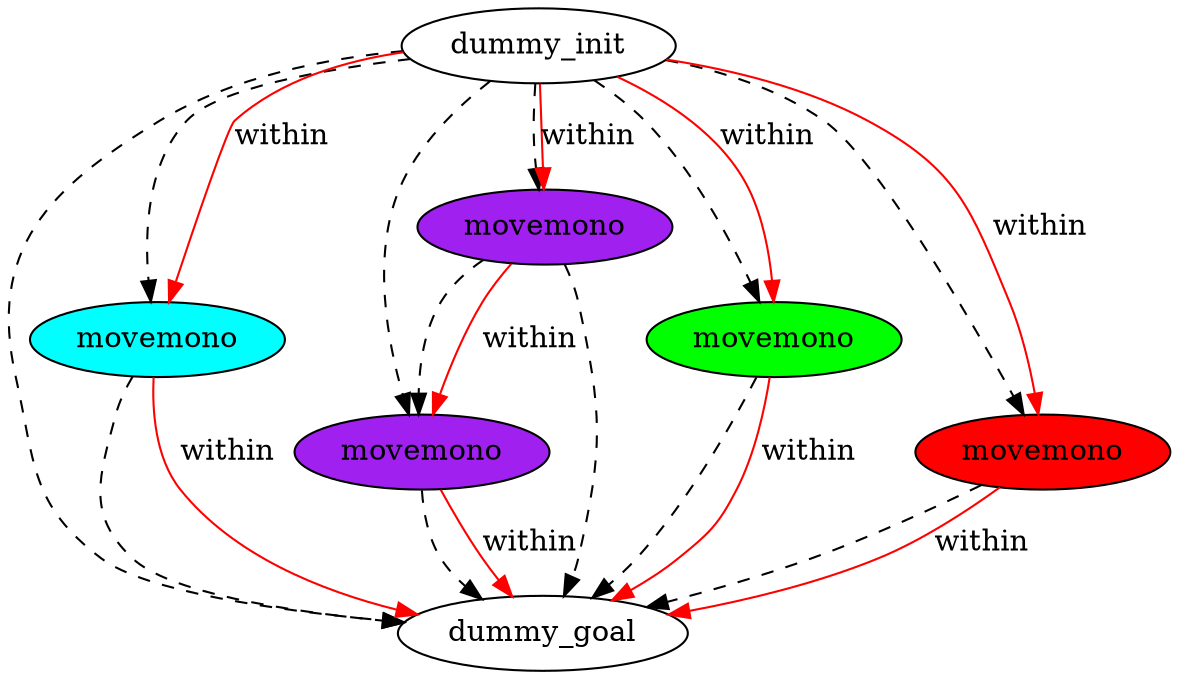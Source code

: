 digraph {
	"dc349f4d-6791-5507-c347-847b921abdc9" [label=dummy_init fillcolor=white style=filled]
	"49c7f370-f785-e007-0c64-17778c2dbd72" [label=dummy_goal fillcolor=white style=filled]
	"84f20b1a-7691-ec41-fe4e-1e82580383d6" [label=movemono fillcolor=cyan style=filled]
	"7e7627b7-fdfc-ec1c-c1d7-8edabfbd8269" [label=movemono fillcolor=purple style=filled]
	"78c31b00-f651-a5eb-82c2-c47f2fcac74f" [label=movemono fillcolor=purple style=filled]
	"51cb0c3f-8c1d-d40d-da2a-ee4fe10e466b" [label=movemono fillcolor=green style=filled]
	"51081c61-372f-8424-4a38-f8a7cd410205" [label=movemono fillcolor=red style=filled]
	"dc349f4d-6791-5507-c347-847b921abdc9" -> "49c7f370-f785-e007-0c64-17778c2dbd72" [color=black style=dashed]
	"dc349f4d-6791-5507-c347-847b921abdc9" -> "51081c61-372f-8424-4a38-f8a7cd410205" [color=black style=dashed]
	"7e7627b7-fdfc-ec1c-c1d7-8edabfbd8269" -> "49c7f370-f785-e007-0c64-17778c2dbd72" [color=black style=dashed]
	"51081c61-372f-8424-4a38-f8a7cd410205" -> "49c7f370-f785-e007-0c64-17778c2dbd72" [color=black style=dashed]
	"78c31b00-f651-a5eb-82c2-c47f2fcac74f" -> "7e7627b7-fdfc-ec1c-c1d7-8edabfbd8269" [color=black style=dashed]
	"dc349f4d-6791-5507-c347-847b921abdc9" -> "84f20b1a-7691-ec41-fe4e-1e82580383d6" [color=black style=dashed]
	"84f20b1a-7691-ec41-fe4e-1e82580383d6" -> "49c7f370-f785-e007-0c64-17778c2dbd72" [color=black style=dashed]
	"dc349f4d-6791-5507-c347-847b921abdc9" -> "51cb0c3f-8c1d-d40d-da2a-ee4fe10e466b" [color=black style=dashed]
	"51cb0c3f-8c1d-d40d-da2a-ee4fe10e466b" -> "49c7f370-f785-e007-0c64-17778c2dbd72" [color=black style=dashed]
	"78c31b00-f651-a5eb-82c2-c47f2fcac74f" -> "49c7f370-f785-e007-0c64-17778c2dbd72" [color=black style=dashed]
	"dc349f4d-6791-5507-c347-847b921abdc9" -> "7e7627b7-fdfc-ec1c-c1d7-8edabfbd8269" [color=black style=dashed]
	"dc349f4d-6791-5507-c347-847b921abdc9" -> "78c31b00-f651-a5eb-82c2-c47f2fcac74f" [color=black style=dashed]
	"dc349f4d-6791-5507-c347-847b921abdc9" -> "51081c61-372f-8424-4a38-f8a7cd410205" [label=within color=red]
	"51081c61-372f-8424-4a38-f8a7cd410205" -> "49c7f370-f785-e007-0c64-17778c2dbd72" [label=within color=red]
	"dc349f4d-6791-5507-c347-847b921abdc9" -> "51cb0c3f-8c1d-d40d-da2a-ee4fe10e466b" [label=within color=red]
	"51cb0c3f-8c1d-d40d-da2a-ee4fe10e466b" -> "49c7f370-f785-e007-0c64-17778c2dbd72" [label=within color=red]
	"dc349f4d-6791-5507-c347-847b921abdc9" -> "84f20b1a-7691-ec41-fe4e-1e82580383d6" [label=within color=red]
	"84f20b1a-7691-ec41-fe4e-1e82580383d6" -> "49c7f370-f785-e007-0c64-17778c2dbd72" [label=within color=red]
	"7e7627b7-fdfc-ec1c-c1d7-8edabfbd8269" -> "49c7f370-f785-e007-0c64-17778c2dbd72" [label=within color=red]
	"dc349f4d-6791-5507-c347-847b921abdc9" -> "78c31b00-f651-a5eb-82c2-c47f2fcac74f" [label=within color=red]
	"78c31b00-f651-a5eb-82c2-c47f2fcac74f" -> "7e7627b7-fdfc-ec1c-c1d7-8edabfbd8269" [label=within color=red]
}
